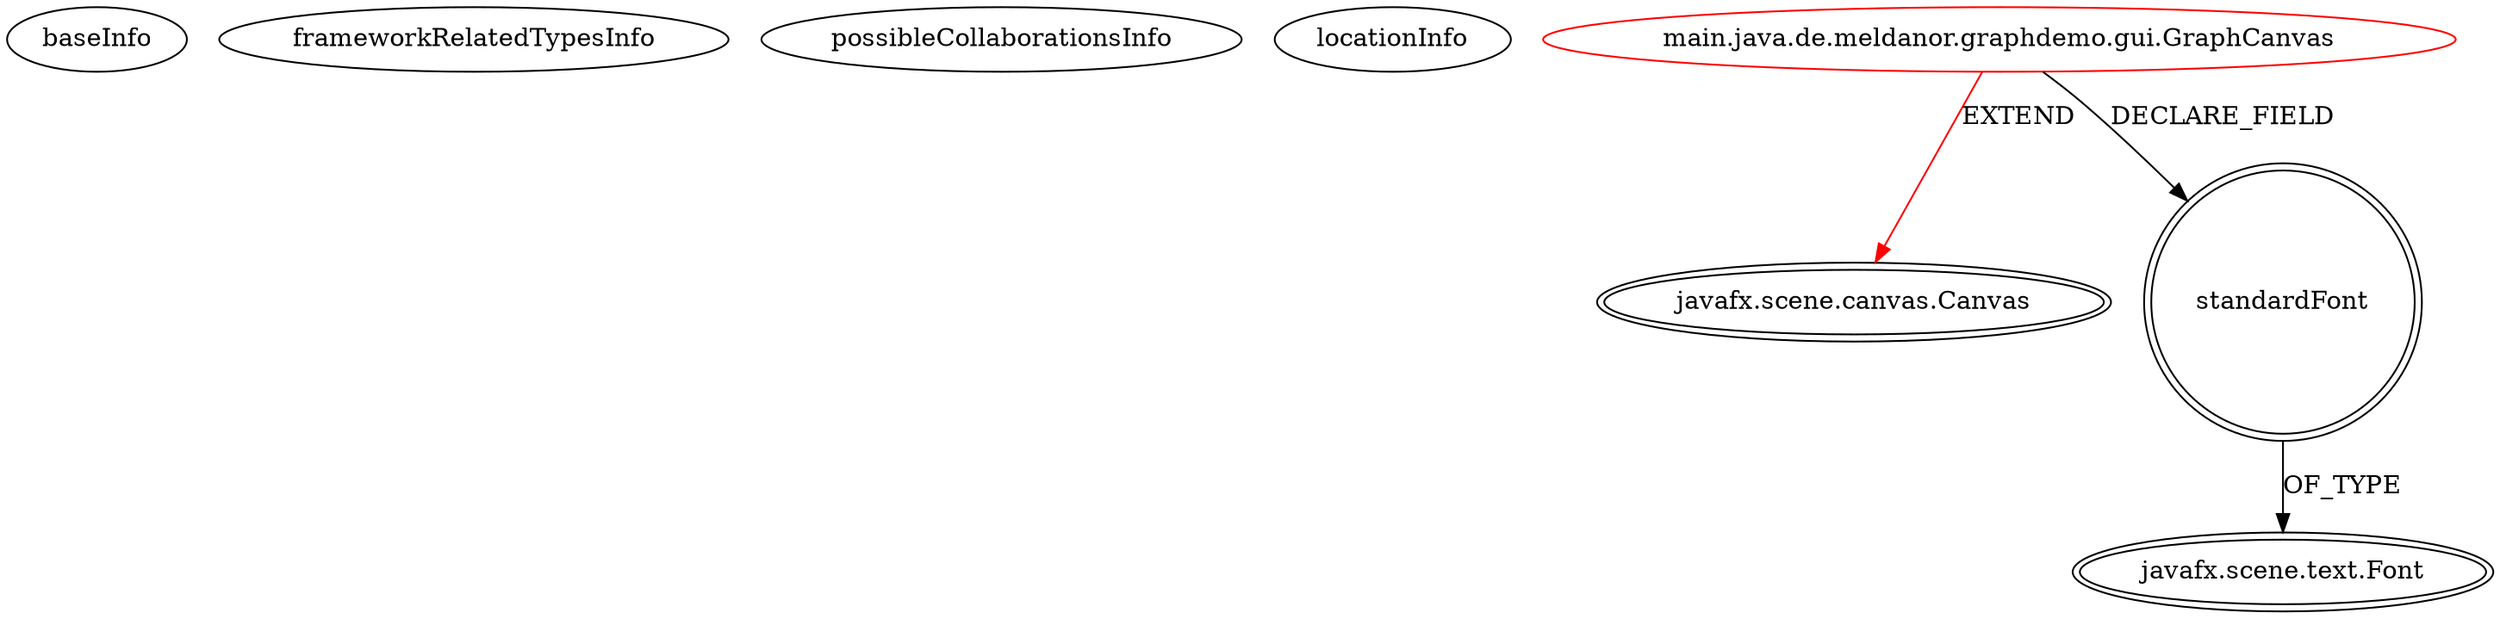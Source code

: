 digraph {
baseInfo[graphId=957,category="extension_graph",isAnonymous=false,possibleRelation=false]
frameworkRelatedTypesInfo[0="javafx.scene.canvas.Canvas"]
possibleCollaborationsInfo[]
locationInfo[projectName="Meldanor-GraphDemo",filePath="/Meldanor-GraphDemo/GraphDemo-master/src/main/java/de/meldanor/graphdemo/gui/GraphCanvas.java",contextSignature="GraphCanvas",graphId="957"]
0[label="main.java.de.meldanor.graphdemo.gui.GraphCanvas",vertexType="ROOT_CLIENT_CLASS_DECLARATION",isFrameworkType=false,color=red]
1[label="javafx.scene.canvas.Canvas",vertexType="FRAMEWORK_CLASS_TYPE",isFrameworkType=true,peripheries=2]
2[label="standardFont",vertexType="FIELD_DECLARATION",isFrameworkType=true,peripheries=2,shape=circle]
3[label="javafx.scene.text.Font",vertexType="FRAMEWORK_CLASS_TYPE",isFrameworkType=true,peripheries=2]
0->1[label="EXTEND",color=red]
0->2[label="DECLARE_FIELD"]
2->3[label="OF_TYPE"]
}
